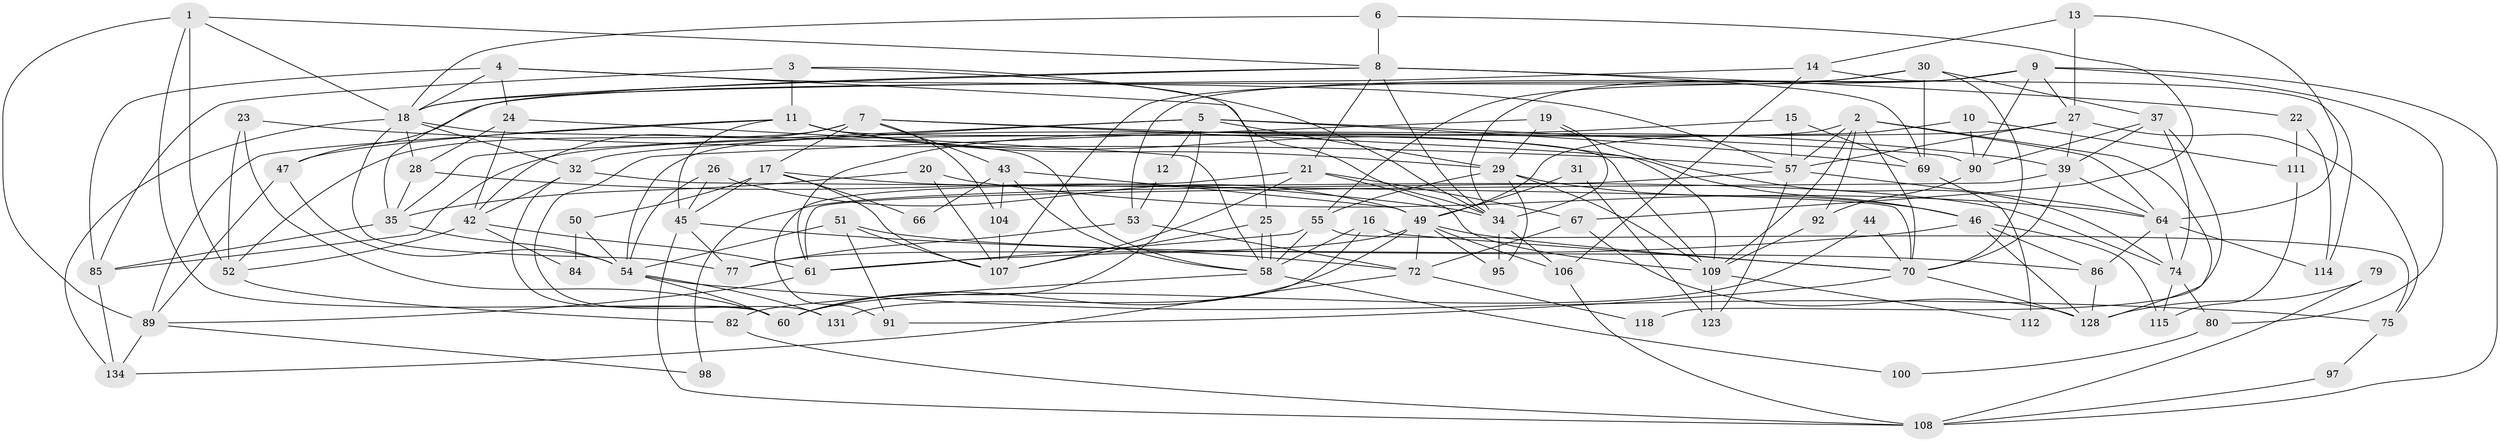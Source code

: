 // Generated by graph-tools (version 1.1) at 2025/52/02/27/25 19:52:03]
// undirected, 90 vertices, 213 edges
graph export_dot {
graph [start="1"]
  node [color=gray90,style=filled];
  1 [super="+41"];
  2 [super="+132"];
  3 [super="+127"];
  4 [super="+87"];
  5 [super="+48"];
  6;
  7 [super="+33"];
  8 [super="+56"];
  9 [super="+63"];
  10 [super="+94"];
  11 [super="+103"];
  12;
  13 [super="+116"];
  14;
  15;
  16;
  17 [super="+68"];
  18 [super="+65"];
  19;
  20 [super="+62"];
  21 [super="+122"];
  22;
  23;
  24;
  25;
  26;
  27 [super="+99"];
  28 [super="+38"];
  29 [super="+125"];
  30 [super="+36"];
  31;
  32 [super="+124"];
  34 [super="+40"];
  35 [super="+117"];
  37 [super="+133"];
  39 [super="+83"];
  42 [super="+120"];
  43 [super="+129"];
  44;
  45 [super="+119"];
  46 [super="+102"];
  47;
  49 [super="+59"];
  50;
  51;
  52 [super="+105"];
  53;
  54 [super="+73"];
  55 [super="+96"];
  57 [super="+136"];
  58 [super="+78"];
  60 [super="+71"];
  61 [super="+81"];
  64 [super="+93"];
  66;
  67;
  69;
  70 [super="+76"];
  72 [super="+110"];
  74 [super="+88"];
  75;
  77;
  79;
  80;
  82;
  84;
  85 [super="+135"];
  86 [super="+101"];
  89 [super="+121"];
  90;
  91;
  92;
  95;
  97;
  98;
  100;
  104;
  106;
  107 [super="+126"];
  108;
  109 [super="+113"];
  111;
  112;
  114;
  115;
  118;
  123;
  128 [super="+130"];
  131;
  134;
  1 -- 52;
  1 -- 8;
  1 -- 60;
  1 -- 18;
  1 -- 89;
  2 -- 128;
  2 -- 92;
  2 -- 70 [weight=2];
  2 -- 57;
  2 -- 109;
  2 -- 64;
  2 -- 54;
  3 -- 34;
  3 -- 85 [weight=2];
  3 -- 25;
  3 -- 11 [weight=2];
  4 -- 34;
  4 -- 24;
  4 -- 85 [weight=2];
  4 -- 57;
  4 -- 18;
  5 -- 29;
  5 -- 69;
  5 -- 90;
  5 -- 32;
  5 -- 12;
  5 -- 60;
  5 -- 35;
  6 -- 18;
  6 -- 67;
  6 -- 8;
  7 -- 109;
  7 -- 43;
  7 -- 52;
  7 -- 104;
  7 -- 42 [weight=2];
  7 -- 39;
  7 -- 17;
  8 -- 21;
  8 -- 34 [weight=2];
  8 -- 35;
  8 -- 18;
  8 -- 69;
  8 -- 22;
  9 -- 27;
  9 -- 53;
  9 -- 80;
  9 -- 108;
  9 -- 34;
  9 -- 90;
  9 -- 47;
  10 -- 90;
  10 -- 49;
  10 -- 111;
  11 -- 47;
  11 -- 29;
  11 -- 109;
  11 -- 45;
  11 -- 46;
  11 -- 89;
  12 -- 53;
  13 -- 27;
  13 -- 64;
  13 -- 14;
  14 -- 106;
  14 -- 114;
  14 -- 18;
  15 -- 57;
  15 -- 69;
  15 -- 61;
  16 -- 70;
  16 -- 131;
  16 -- 58;
  17 -- 107;
  17 -- 45;
  17 -- 74;
  17 -- 50;
  17 -- 66;
  18 -- 134;
  18 -- 28;
  18 -- 32;
  18 -- 58;
  18 -- 77;
  19 -- 34;
  19 -- 131;
  19 -- 74;
  19 -- 29;
  20 -- 64;
  20 -- 107;
  20 -- 35;
  21 -- 91;
  21 -- 107;
  21 -- 109;
  21 -- 67;
  22 -- 114;
  22 -- 111;
  23 -- 52;
  23 -- 57;
  23 -- 60;
  24 -- 42;
  24 -- 58;
  24 -- 28;
  25 -- 58;
  25 -- 58;
  25 -- 107;
  26 -- 45;
  26 -- 49;
  26 -- 54;
  27 -- 39;
  27 -- 75;
  27 -- 85;
  27 -- 57;
  28 -- 34;
  28 -- 35;
  29 -- 46;
  29 -- 55;
  29 -- 109;
  29 -- 95;
  30 -- 70;
  30 -- 107;
  30 -- 69;
  30 -- 37;
  30 -- 55;
  31 -- 49;
  31 -- 123;
  32 -- 70;
  32 -- 60;
  32 -- 42;
  34 -- 95;
  34 -- 106;
  35 -- 85;
  35 -- 54;
  37 -- 118;
  37 -- 90;
  37 -- 74 [weight=2];
  37 -- 39;
  39 -- 64;
  39 -- 61;
  39 -- 70;
  42 -- 61;
  42 -- 52;
  42 -- 84;
  43 -- 49;
  43 -- 66;
  43 -- 104;
  43 -- 58;
  44 -- 70 [weight=2];
  44 -- 60;
  45 -- 72;
  45 -- 108;
  45 -- 77;
  46 -- 115;
  46 -- 61;
  46 -- 128;
  46 -- 86;
  47 -- 89;
  47 -- 54;
  49 -- 77;
  49 -- 70;
  49 -- 72;
  49 -- 106;
  49 -- 95;
  49 -- 60;
  50 -- 84;
  50 -- 54;
  51 -- 86;
  51 -- 54;
  51 -- 91;
  51 -- 107;
  52 -- 82;
  53 -- 77;
  53 -- 72;
  54 -- 131;
  54 -- 75;
  54 -- 60;
  55 -- 58;
  55 -- 75;
  55 -- 61;
  57 -- 123;
  57 -- 64;
  57 -- 98;
  58 -- 82;
  58 -- 100;
  61 -- 89;
  64 -- 114;
  64 -- 74;
  64 -- 86;
  67 -- 72;
  67 -- 128;
  69 -- 112;
  70 -- 91;
  70 -- 128;
  72 -- 134;
  72 -- 118;
  74 -- 80;
  74 -- 115;
  75 -- 97;
  79 -- 108;
  79 -- 128;
  80 -- 100;
  82 -- 108;
  85 -- 134;
  86 -- 128;
  89 -- 134;
  89 -- 98;
  90 -- 92;
  92 -- 109;
  97 -- 108;
  104 -- 107;
  106 -- 108;
  109 -- 112;
  109 -- 123;
  111 -- 115;
}
